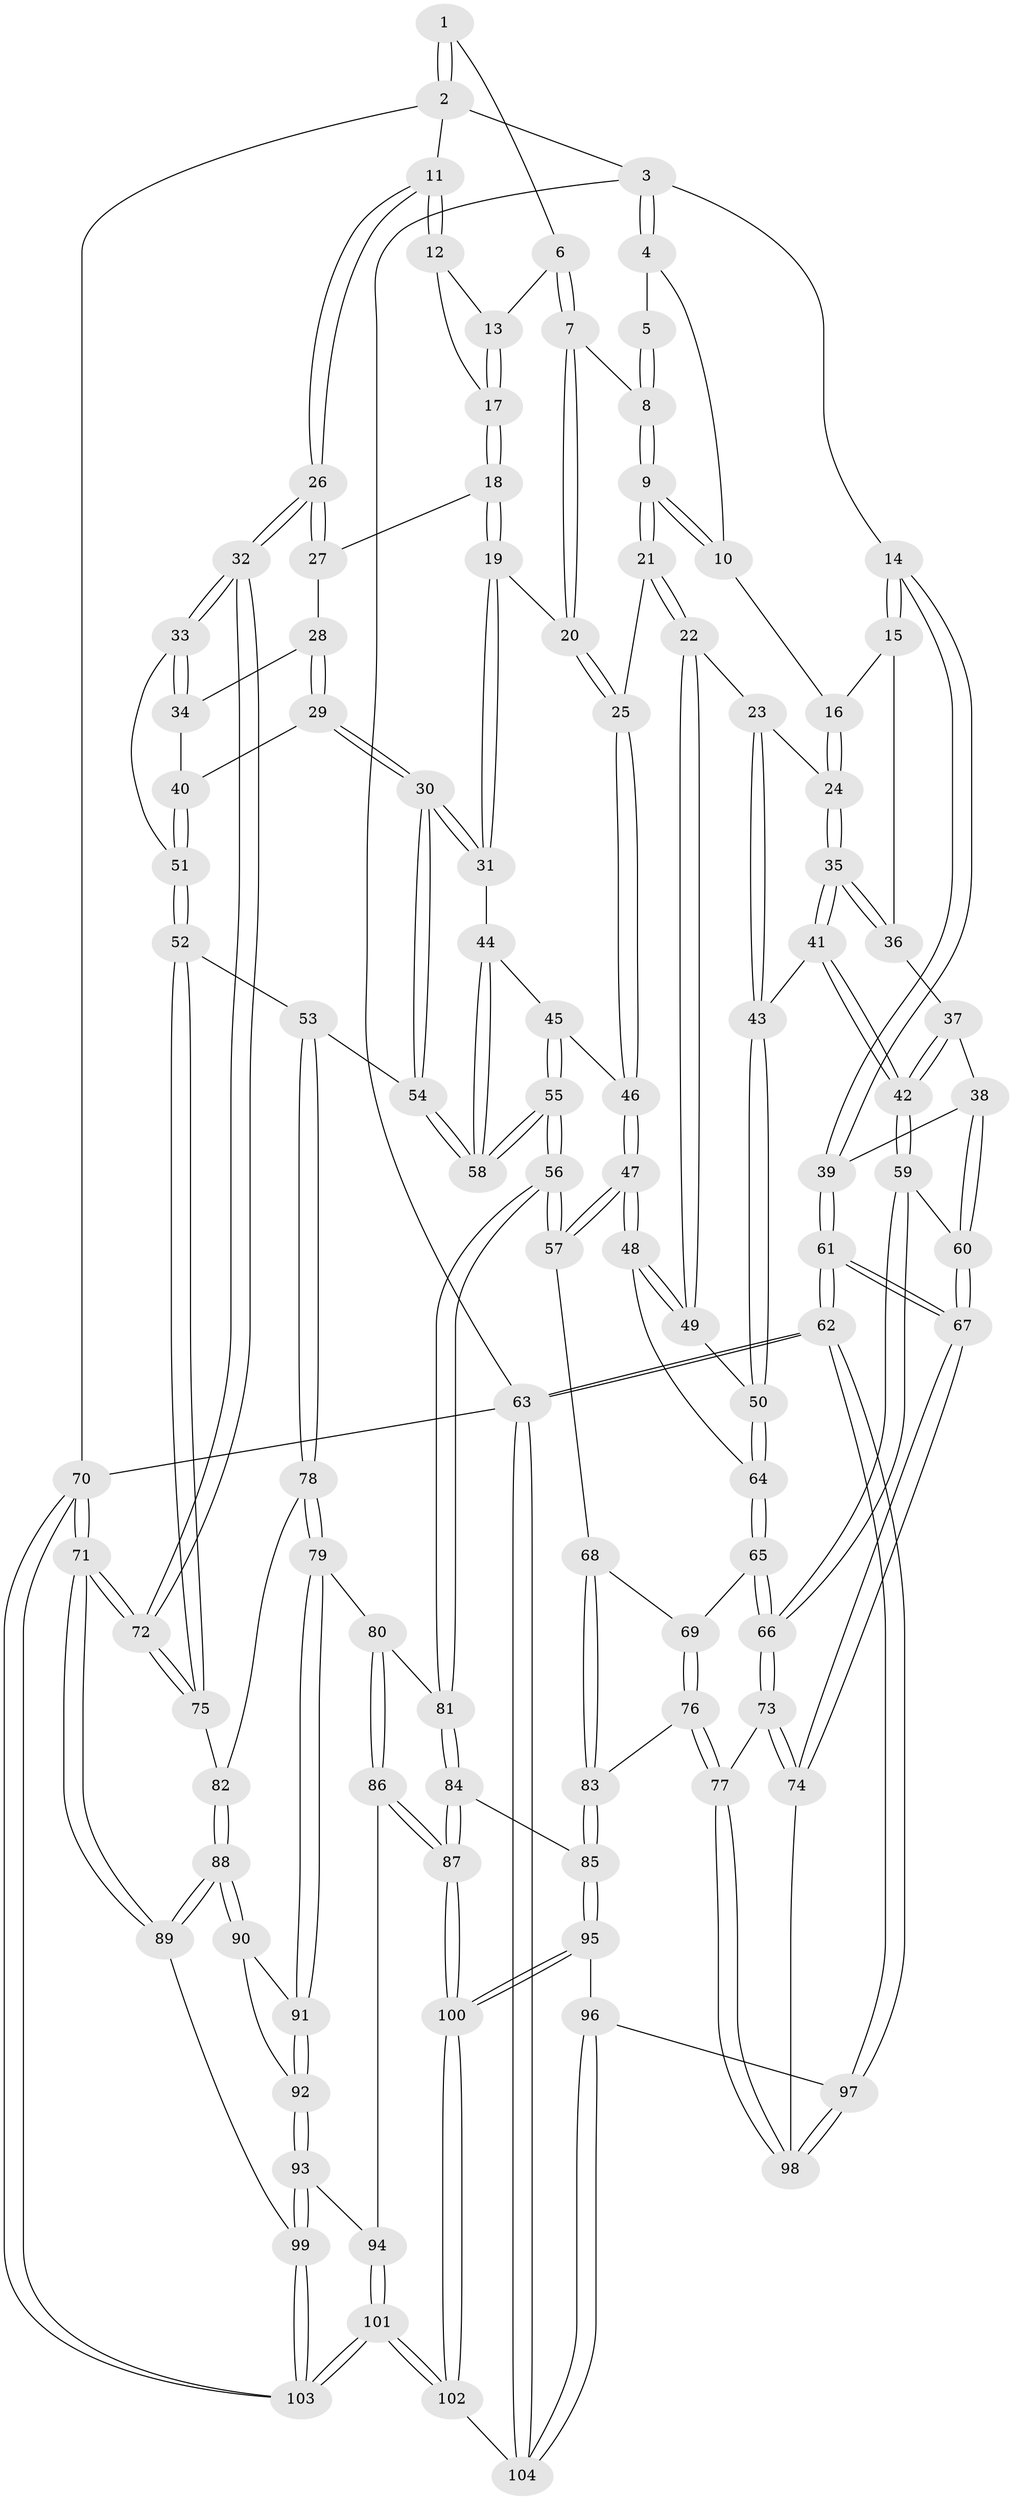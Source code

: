 // coarse degree distribution, {5: 0.09523809523809523, 3: 0.2857142857142857, 4: 0.5714285714285714, 6: 0.023809523809523808, 2: 0.023809523809523808}
// Generated by graph-tools (version 1.1) at 2025/38/03/04/25 23:38:37]
// undirected, 104 vertices, 257 edges
graph export_dot {
  node [color=gray90,style=filled];
  1 [pos="+0.8789372390672964+0"];
  2 [pos="+1+0"];
  3 [pos="+0+0"];
  4 [pos="+0.4237811359493242+0"];
  5 [pos="+0.547409062323242+0"];
  6 [pos="+0.8286155215128538+0.061704706014688686"];
  7 [pos="+0.6635450567647441+0.10842665135394543"];
  8 [pos="+0.6355688998571686+0.09160801304247067"];
  9 [pos="+0.5138429272131068+0.21359429056876447"];
  10 [pos="+0.4019981183351311+0.04665431218397897"];
  11 [pos="+1+0"];
  12 [pos="+1+0"];
  13 [pos="+0.8448861006803399+0.08296171562077367"];
  14 [pos="+0+0"];
  15 [pos="+0.18609667791691534+0.14571011560120095"];
  16 [pos="+0.3651677845710865+0.10720683066726844"];
  17 [pos="+0.8825819717726412+0.14090927120685512"];
  18 [pos="+0.882859424532407+0.14289892000594062"];
  19 [pos="+0.7374449052860738+0.2407135138781947"];
  20 [pos="+0.7352981173186008+0.23834573715780824"];
  21 [pos="+0.5046685890791425+0.24029252587155736"];
  22 [pos="+0.4789705161258785+0.25377307964038254"];
  23 [pos="+0.4382169629415235+0.2506621399000978"];
  24 [pos="+0.36412836847603175+0.22656966726493077"];
  25 [pos="+0.5389288623980214+0.26687381292810447"];
  26 [pos="+1+0.27286306339895516"];
  27 [pos="+0.9048611605985691+0.16581397020757552"];
  28 [pos="+0.9031735328378501+0.17581246893448096"];
  29 [pos="+0.8292781419853869+0.3066080851815424"];
  30 [pos="+0.7686467544053457+0.3166828081367335"];
  31 [pos="+0.7499454527452056+0.30079126756443364"];
  32 [pos="+1+0.3559938435757927"];
  33 [pos="+1+0.3468720860028502"];
  34 [pos="+0.9088449898909441+0.2626690298087272"];
  35 [pos="+0.25366639132565144+0.26444184786047426"];
  36 [pos="+0.19576893206374302+0.16730617508671006"];
  37 [pos="+0.09254184178217661+0.2884920451004126"];
  38 [pos="+0+0.2455102479343222"];
  39 [pos="+0+0.15869396839404626"];
  40 [pos="+0.855822710352289+0.30871882436207454"];
  41 [pos="+0.2418127281257983+0.32126242205654565"];
  42 [pos="+0.20729561803831084+0.3599645846944576"];
  43 [pos="+0.3505238032173535+0.37546442214961884"];
  44 [pos="+0.7159652128908925+0.3184637184487776"];
  45 [pos="+0.6449735827447891+0.3391175771191561"];
  46 [pos="+0.5740270347566899+0.3144268529546334"];
  47 [pos="+0.5429148885810013+0.43850548392332883"];
  48 [pos="+0.5326564332055914+0.4322080162359286"];
  49 [pos="+0.4643788822479071+0.3425097463786686"];
  50 [pos="+0.38813646904187477+0.41618587558720344"];
  51 [pos="+0.939698025982371+0.3562947382157662"];
  52 [pos="+0.822716917613299+0.46721076633865666"];
  53 [pos="+0.8076948915762058+0.4637794212220414"];
  54 [pos="+0.8026785666680556+0.45982846148938605"];
  55 [pos="+0.5973278675136079+0.5153201956613088"];
  56 [pos="+0.592543697672084+0.5190543066559666"];
  57 [pos="+0.5896580382276946+0.5182654864111941"];
  58 [pos="+0.6479748368785155+0.4938719505381368"];
  59 [pos="+0.19155432403989484+0.3981276795580763"];
  60 [pos="+0.08688710410119937+0.4184349063868587"];
  61 [pos="+0+0.7856393073567971"];
  62 [pos="+0+1"];
  63 [pos="+0+1"];
  64 [pos="+0.3897828290242589+0.42803057364563346"];
  65 [pos="+0.3862406105385274+0.4451961390260916"];
  66 [pos="+0.2383837278752633+0.5226494921308485"];
  67 [pos="+0+0.7775863668699364"];
  68 [pos="+0.5605137678699414+0.5279175087308272"];
  69 [pos="+0.40499709915013654+0.4766096497935504"];
  70 [pos="+1+1"];
  71 [pos="+1+0.6957073094839845"];
  72 [pos="+1+0.41087306781201294"];
  73 [pos="+0.23713693924529577+0.5364556139145447"];
  74 [pos="+0.07888756156214338+0.6780046296630863"];
  75 [pos="+0.8623723116263189+0.49280173468450483"];
  76 [pos="+0.3875011180559548+0.637349490614028"];
  77 [pos="+0.3834046302207263+0.6380141992547388"];
  78 [pos="+0.7633362732132329+0.608642791015559"];
  79 [pos="+0.758965132107823+0.6139636486461381"];
  80 [pos="+0.6129437308330676+0.5464208555100782"];
  81 [pos="+0.5946846629622026+0.5237015374609965"];
  82 [pos="+0.9018518817817744+0.5965846337333721"];
  83 [pos="+0.4070500307792169+0.6408578745856264"];
  84 [pos="+0.5450448289940649+0.6948360147770763"];
  85 [pos="+0.449090436551363+0.686809120729302"];
  86 [pos="+0.658359118722731+0.7168461627375303"];
  87 [pos="+0.599511405218398+0.7436990676223544"];
  88 [pos="+0.9613854743779892+0.6677882313855694"];
  89 [pos="+0.982646883342933+0.6823627822512455"];
  90 [pos="+0.9257732678574663+0.6674328168019661"];
  91 [pos="+0.759565400049133+0.6289052745879893"];
  92 [pos="+0.7478029649798072+0.6921768224930386"];
  93 [pos="+0.7347531320163063+0.7181775512109111"];
  94 [pos="+0.6916768471957506+0.7238054715646207"];
  95 [pos="+0.4577030132334087+0.75030467898178"];
  96 [pos="+0.3706246639694915+0.8336535668353372"];
  97 [pos="+0.32140154024074513+0.8074332095322475"];
  98 [pos="+0.31229471918449214+0.733117452716617"];
  99 [pos="+0.8240607018653437+0.8143459098348983"];
  100 [pos="+0.5516567874446808+0.8498143802523773"];
  101 [pos="+0.6611893406618019+1"];
  102 [pos="+0.5554566851196886+1"];
  103 [pos="+0.7974433621538887+1"];
  104 [pos="+0.5339288936992598+1"];
  1 -- 2;
  1 -- 2;
  1 -- 6;
  2 -- 3;
  2 -- 11;
  2 -- 70;
  3 -- 4;
  3 -- 4;
  3 -- 14;
  3 -- 63;
  4 -- 5;
  4 -- 10;
  5 -- 8;
  5 -- 8;
  6 -- 7;
  6 -- 7;
  6 -- 13;
  7 -- 8;
  7 -- 20;
  7 -- 20;
  8 -- 9;
  8 -- 9;
  9 -- 10;
  9 -- 10;
  9 -- 21;
  9 -- 21;
  10 -- 16;
  11 -- 12;
  11 -- 12;
  11 -- 26;
  11 -- 26;
  12 -- 13;
  12 -- 17;
  13 -- 17;
  13 -- 17;
  14 -- 15;
  14 -- 15;
  14 -- 39;
  14 -- 39;
  15 -- 16;
  15 -- 36;
  16 -- 24;
  16 -- 24;
  17 -- 18;
  17 -- 18;
  18 -- 19;
  18 -- 19;
  18 -- 27;
  19 -- 20;
  19 -- 31;
  19 -- 31;
  20 -- 25;
  20 -- 25;
  21 -- 22;
  21 -- 22;
  21 -- 25;
  22 -- 23;
  22 -- 49;
  22 -- 49;
  23 -- 24;
  23 -- 43;
  23 -- 43;
  24 -- 35;
  24 -- 35;
  25 -- 46;
  25 -- 46;
  26 -- 27;
  26 -- 27;
  26 -- 32;
  26 -- 32;
  27 -- 28;
  28 -- 29;
  28 -- 29;
  28 -- 34;
  29 -- 30;
  29 -- 30;
  29 -- 40;
  30 -- 31;
  30 -- 31;
  30 -- 54;
  30 -- 54;
  31 -- 44;
  32 -- 33;
  32 -- 33;
  32 -- 72;
  32 -- 72;
  33 -- 34;
  33 -- 34;
  33 -- 51;
  34 -- 40;
  35 -- 36;
  35 -- 36;
  35 -- 41;
  35 -- 41;
  36 -- 37;
  37 -- 38;
  37 -- 42;
  37 -- 42;
  38 -- 39;
  38 -- 60;
  38 -- 60;
  39 -- 61;
  39 -- 61;
  40 -- 51;
  40 -- 51;
  41 -- 42;
  41 -- 42;
  41 -- 43;
  42 -- 59;
  42 -- 59;
  43 -- 50;
  43 -- 50;
  44 -- 45;
  44 -- 58;
  44 -- 58;
  45 -- 46;
  45 -- 55;
  45 -- 55;
  46 -- 47;
  46 -- 47;
  47 -- 48;
  47 -- 48;
  47 -- 57;
  47 -- 57;
  48 -- 49;
  48 -- 49;
  48 -- 64;
  49 -- 50;
  50 -- 64;
  50 -- 64;
  51 -- 52;
  51 -- 52;
  52 -- 53;
  52 -- 75;
  52 -- 75;
  53 -- 54;
  53 -- 78;
  53 -- 78;
  54 -- 58;
  54 -- 58;
  55 -- 56;
  55 -- 56;
  55 -- 58;
  55 -- 58;
  56 -- 57;
  56 -- 57;
  56 -- 81;
  56 -- 81;
  57 -- 68;
  59 -- 60;
  59 -- 66;
  59 -- 66;
  60 -- 67;
  60 -- 67;
  61 -- 62;
  61 -- 62;
  61 -- 67;
  61 -- 67;
  62 -- 63;
  62 -- 63;
  62 -- 97;
  62 -- 97;
  63 -- 104;
  63 -- 104;
  63 -- 70;
  64 -- 65;
  64 -- 65;
  65 -- 66;
  65 -- 66;
  65 -- 69;
  66 -- 73;
  66 -- 73;
  67 -- 74;
  67 -- 74;
  68 -- 69;
  68 -- 83;
  68 -- 83;
  69 -- 76;
  69 -- 76;
  70 -- 71;
  70 -- 71;
  70 -- 103;
  70 -- 103;
  71 -- 72;
  71 -- 72;
  71 -- 89;
  71 -- 89;
  72 -- 75;
  72 -- 75;
  73 -- 74;
  73 -- 74;
  73 -- 77;
  74 -- 98;
  75 -- 82;
  76 -- 77;
  76 -- 77;
  76 -- 83;
  77 -- 98;
  77 -- 98;
  78 -- 79;
  78 -- 79;
  78 -- 82;
  79 -- 80;
  79 -- 91;
  79 -- 91;
  80 -- 81;
  80 -- 86;
  80 -- 86;
  81 -- 84;
  81 -- 84;
  82 -- 88;
  82 -- 88;
  83 -- 85;
  83 -- 85;
  84 -- 85;
  84 -- 87;
  84 -- 87;
  85 -- 95;
  85 -- 95;
  86 -- 87;
  86 -- 87;
  86 -- 94;
  87 -- 100;
  87 -- 100;
  88 -- 89;
  88 -- 89;
  88 -- 90;
  88 -- 90;
  89 -- 99;
  90 -- 91;
  90 -- 92;
  91 -- 92;
  91 -- 92;
  92 -- 93;
  92 -- 93;
  93 -- 94;
  93 -- 99;
  93 -- 99;
  94 -- 101;
  94 -- 101;
  95 -- 96;
  95 -- 100;
  95 -- 100;
  96 -- 97;
  96 -- 104;
  96 -- 104;
  97 -- 98;
  97 -- 98;
  99 -- 103;
  99 -- 103;
  100 -- 102;
  100 -- 102;
  101 -- 102;
  101 -- 102;
  101 -- 103;
  101 -- 103;
  102 -- 104;
}
